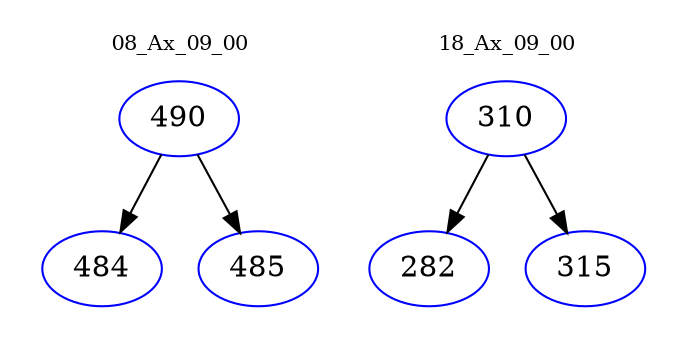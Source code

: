 digraph{
subgraph cluster_0 {
color = white
label = "08_Ax_09_00";
fontsize=10;
T0_490 [label="490", color="blue"]
T0_490 -> T0_484 [color="black"]
T0_484 [label="484", color="blue"]
T0_490 -> T0_485 [color="black"]
T0_485 [label="485", color="blue"]
}
subgraph cluster_1 {
color = white
label = "18_Ax_09_00";
fontsize=10;
T1_310 [label="310", color="blue"]
T1_310 -> T1_282 [color="black"]
T1_282 [label="282", color="blue"]
T1_310 -> T1_315 [color="black"]
T1_315 [label="315", color="blue"]
}
}
